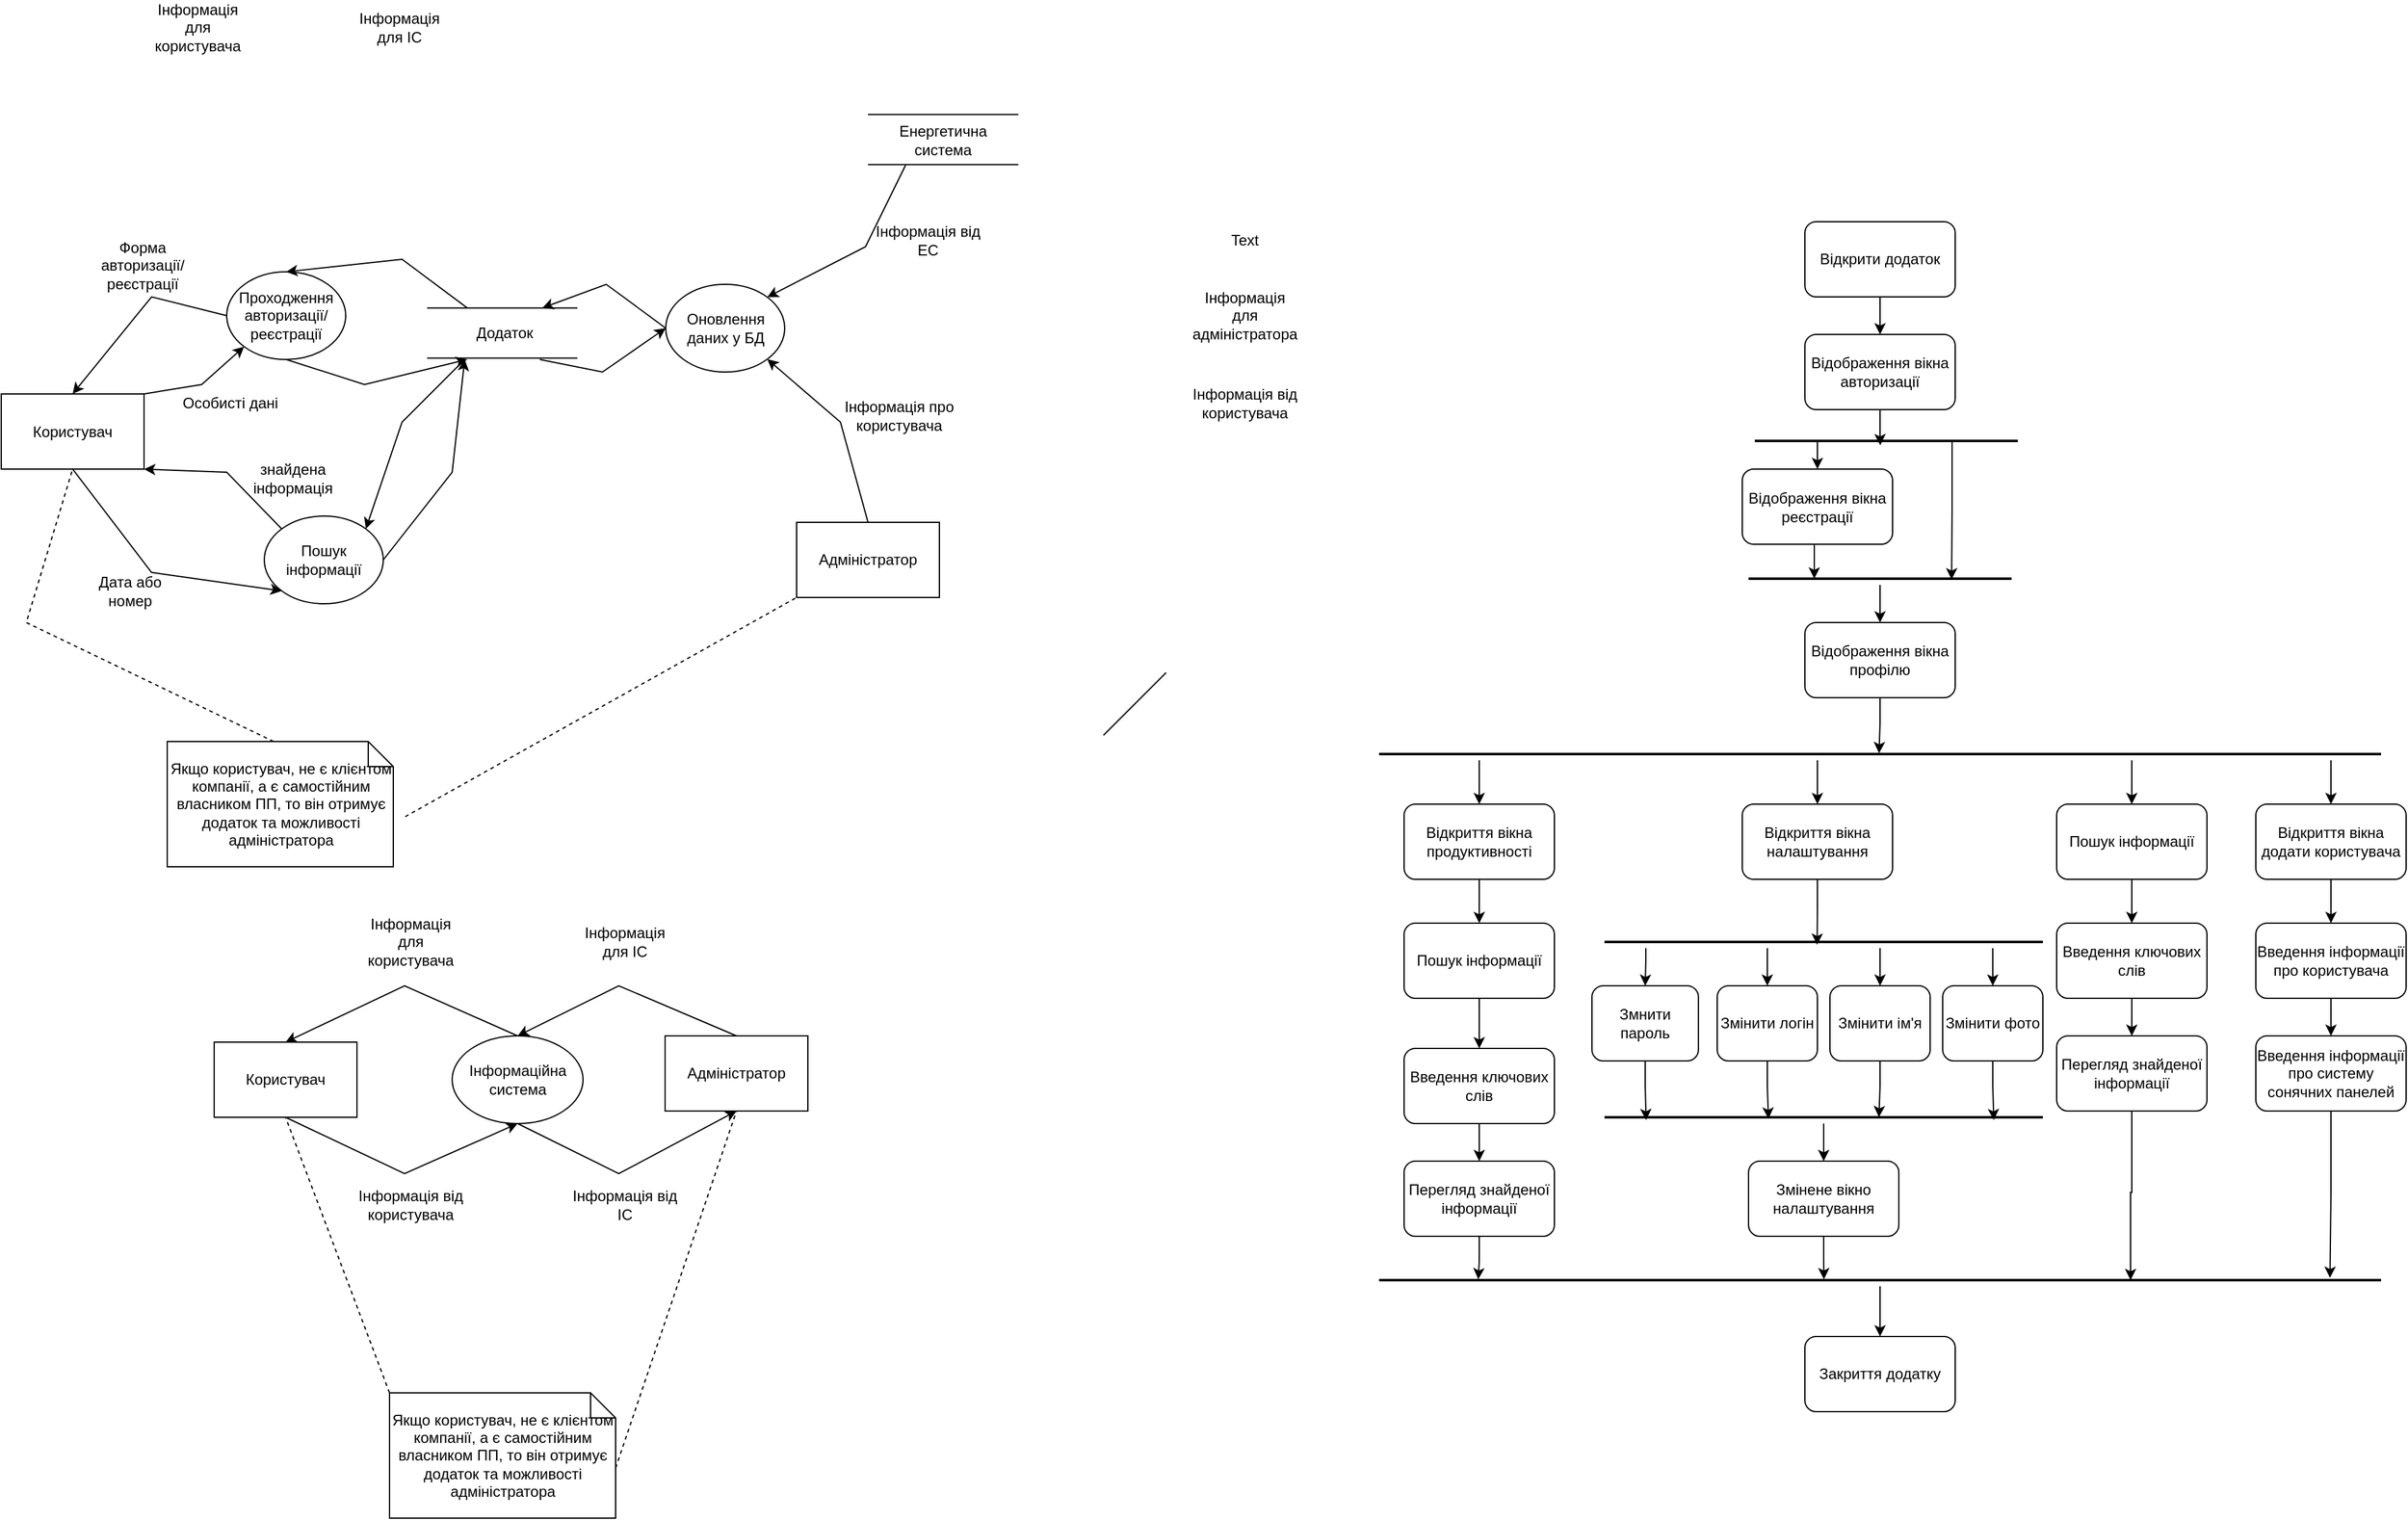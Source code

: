 <mxfile version="21.3.2" type="device">
  <diagram id="YCGiLaqrCLwK7cTcz6eG" name="Страница 1">
    <mxGraphModel dx="773" dy="1915" grid="1" gridSize="10" guides="1" tooltips="1" connect="1" arrows="1" fold="1" page="1" pageScale="1" pageWidth="827" pageHeight="1169" math="0" shadow="0">
      <root>
        <mxCell id="0" />
        <mxCell id="1" parent="0" />
        <mxCell id="xcy9PEi7Db68LJFW1NeO-55" value="" style="group" parent="1" vertex="1" connectable="0">
          <mxGeometry x="1010" y="620" width="703" height="535" as="geometry" />
        </mxCell>
        <mxCell id="xcy9PEi7Db68LJFW1NeO-56" value="Інформаційна система" style="ellipse;whiteSpace=wrap;html=1;" parent="xcy9PEi7Db68LJFW1NeO-55" vertex="1">
          <mxGeometry x="190" y="150" width="104.5" height="70" as="geometry" />
        </mxCell>
        <mxCell id="xcy9PEi7Db68LJFW1NeO-59" value="Користувач" style="rounded=0;whiteSpace=wrap;html=1;" parent="xcy9PEi7Db68LJFW1NeO-55" vertex="1">
          <mxGeometry y="155" width="114.0" height="60" as="geometry" />
        </mxCell>
        <mxCell id="xcy9PEi7Db68LJFW1NeO-60" value="Адміністратор" style="rounded=0;whiteSpace=wrap;html=1;" parent="xcy9PEi7Db68LJFW1NeO-55" vertex="1">
          <mxGeometry x="360" y="150" width="114.0" height="60" as="geometry" />
        </mxCell>
        <mxCell id="xcy9PEi7Db68LJFW1NeO-61" value="" style="endArrow=classic;html=1;rounded=0;exitX=0.5;exitY=1;exitDx=0;exitDy=0;entryX=0.5;entryY=1;entryDx=0;entryDy=0;" parent="xcy9PEi7Db68LJFW1NeO-55" source="xcy9PEi7Db68LJFW1NeO-59" target="xcy9PEi7Db68LJFW1NeO-56" edge="1">
          <mxGeometry width="50" height="50" relative="1" as="geometry">
            <mxPoint x="332.5" y="280" as="sourcePoint" />
            <mxPoint x="380" y="230" as="targetPoint" />
            <Array as="points">
              <mxPoint x="152" y="260" />
            </Array>
          </mxGeometry>
        </mxCell>
        <mxCell id="xcy9PEi7Db68LJFW1NeO-62" value="" style="endArrow=classic;html=1;rounded=0;exitX=0.5;exitY=0;exitDx=0;exitDy=0;entryX=0.5;entryY=0;entryDx=0;entryDy=0;" parent="xcy9PEi7Db68LJFW1NeO-55" source="xcy9PEi7Db68LJFW1NeO-56" target="xcy9PEi7Db68LJFW1NeO-59" edge="1">
          <mxGeometry width="50" height="50" relative="1" as="geometry">
            <mxPoint x="66.5" y="225.0" as="sourcePoint" />
            <mxPoint x="251.75" y="230.0" as="targetPoint" />
            <Array as="points">
              <mxPoint x="152" y="110" />
            </Array>
          </mxGeometry>
        </mxCell>
        <mxCell id="xcy9PEi7Db68LJFW1NeO-63" value="" style="endArrow=classic;html=1;rounded=0;exitX=0.5;exitY=1;exitDx=0;exitDy=0;entryX=0.5;entryY=1;entryDx=0;entryDy=0;" parent="xcy9PEi7Db68LJFW1NeO-55" source="xcy9PEi7Db68LJFW1NeO-56" target="xcy9PEi7Db68LJFW1NeO-60" edge="1">
          <mxGeometry width="50" height="50" relative="1" as="geometry">
            <mxPoint x="76" y="235.0" as="sourcePoint" />
            <mxPoint x="418" y="220" as="targetPoint" />
            <Array as="points">
              <mxPoint x="323.0" y="260" />
            </Array>
          </mxGeometry>
        </mxCell>
        <mxCell id="xcy9PEi7Db68LJFW1NeO-64" value="" style="endArrow=classic;html=1;rounded=0;exitX=0.5;exitY=0;exitDx=0;exitDy=0;entryX=0.5;entryY=0;entryDx=0;entryDy=0;" parent="xcy9PEi7Db68LJFW1NeO-55" source="xcy9PEi7Db68LJFW1NeO-60" target="xcy9PEi7Db68LJFW1NeO-56" edge="1">
          <mxGeometry width="50" height="50" relative="1" as="geometry">
            <mxPoint x="418" y="150" as="sourcePoint" />
            <mxPoint x="270.75" y="250.0" as="targetPoint" />
            <Array as="points">
              <mxPoint x="323.0" y="110" />
            </Array>
          </mxGeometry>
        </mxCell>
        <mxCell id="xcy9PEi7Db68LJFW1NeO-69" value="Інформація для користувача" style="text;html=1;strokeColor=none;fillColor=none;align=center;verticalAlign=middle;whiteSpace=wrap;rounded=0;" parent="xcy9PEi7Db68LJFW1NeO-55" vertex="1">
          <mxGeometry x="114" y="60" width="85.5" height="30" as="geometry" />
        </mxCell>
        <mxCell id="xcy9PEi7Db68LJFW1NeO-70" value="Інформація від користувача" style="text;html=1;strokeColor=none;fillColor=none;align=center;verticalAlign=middle;whiteSpace=wrap;rounded=0;" parent="xcy9PEi7Db68LJFW1NeO-55" vertex="1">
          <mxGeometry x="114.0" y="270" width="85.5" height="30" as="geometry" />
        </mxCell>
        <mxCell id="xcy9PEi7Db68LJFW1NeO-71" value="Інформація для ІС" style="text;html=1;strokeColor=none;fillColor=none;align=center;verticalAlign=middle;whiteSpace=wrap;rounded=0;" parent="xcy9PEi7Db68LJFW1NeO-55" vertex="1">
          <mxGeometry x="285" y="60" width="85.5" height="30" as="geometry" />
        </mxCell>
        <mxCell id="xcy9PEi7Db68LJFW1NeO-72" value="Інформація від ІС" style="text;html=1;strokeColor=none;fillColor=none;align=center;verticalAlign=middle;whiteSpace=wrap;rounded=0;" parent="xcy9PEi7Db68LJFW1NeO-55" vertex="1">
          <mxGeometry x="285" y="270" width="85.5" height="30" as="geometry" />
        </mxCell>
        <mxCell id="xcy9PEi7Db68LJFW1NeO-77" value="Якщо користувач, не є клієнтом компанії, а є самостійним власником ПП, то він отримує додаток та можливості адміністратора" style="shape=note;size=20;whiteSpace=wrap;html=1;" parent="xcy9PEi7Db68LJFW1NeO-55" vertex="1">
          <mxGeometry x="140" y="435" width="180.5" height="100" as="geometry" />
        </mxCell>
        <mxCell id="xcy9PEi7Db68LJFW1NeO-78" value="" style="endArrow=none;html=1;rounded=0;entryX=0.5;entryY=1;entryDx=0;entryDy=0;exitX=0;exitY=0;exitDx=0;exitDy=0;exitPerimeter=0;dashed=1;" parent="xcy9PEi7Db68LJFW1NeO-55" source="xcy9PEi7Db68LJFW1NeO-77" target="xcy9PEi7Db68LJFW1NeO-59" edge="1">
          <mxGeometry width="50" height="50" relative="1" as="geometry">
            <mxPoint x="332.5" y="350" as="sourcePoint" />
            <mxPoint x="380" y="300" as="targetPoint" />
          </mxGeometry>
        </mxCell>
        <mxCell id="xcy9PEi7Db68LJFW1NeO-79" value="" style="endArrow=none;html=1;rounded=0;entryX=0.5;entryY=1;entryDx=0;entryDy=0;exitX=0;exitY=0;exitDx=180.5;exitDy=60;exitPerimeter=0;dashed=1;" parent="xcy9PEi7Db68LJFW1NeO-55" source="xcy9PEi7Db68LJFW1NeO-77" target="xcy9PEi7Db68LJFW1NeO-60" edge="1">
          <mxGeometry width="50" height="50" relative="1" as="geometry">
            <mxPoint x="137.75" y="445" as="sourcePoint" />
            <mxPoint x="66.5" y="225.0" as="targetPoint" />
          </mxGeometry>
        </mxCell>
        <mxCell id="Zu8HxIQrCbDEoel7n-pE-4" value="Користувач" style="rounded=0;whiteSpace=wrap;html=1;" parent="1" vertex="1">
          <mxGeometry x="840" y="257.5" width="114.0" height="60" as="geometry" />
        </mxCell>
        <mxCell id="Zu8HxIQrCbDEoel7n-pE-27" value="" style="endArrow=none;html=1;rounded=0;entryX=0.5;entryY=1;entryDx=0;entryDy=0;exitX=0;exitY=0;exitDx=85;exitDy=0;exitPerimeter=0;dashed=1;" parent="1" source="Zu8HxIQrCbDEoel7n-pE-26" target="Zu8HxIQrCbDEoel7n-pE-4" edge="1">
          <mxGeometry x="0.183" y="34" width="50" height="50" relative="1" as="geometry">
            <mxPoint x="1332.5" y="370" as="sourcePoint" />
            <mxPoint x="1380" y="320" as="targetPoint" />
            <Array as="points">
              <mxPoint x="860" y="440" />
            </Array>
            <mxPoint x="7" y="17" as="offset" />
          </mxGeometry>
        </mxCell>
        <mxCell id="Zu8HxIQrCbDEoel7n-pE-10" value="" style="endArrow=classic;html=1;rounded=0;exitX=0;exitY=0.5;exitDx=0;exitDy=0;entryX=0.5;entryY=0;entryDx=0;entryDy=0;" parent="1" source="xcy9PEi7Db68LJFW1NeO-114" target="Zu8HxIQrCbDEoel7n-pE-4" edge="1">
          <mxGeometry width="50" height="50" relative="1" as="geometry">
            <mxPoint x="1242.25" y="170" as="sourcePoint" />
            <mxPoint x="1251.75" y="250.0" as="targetPoint" />
            <Array as="points">
              <mxPoint x="960" y="180" />
            </Array>
          </mxGeometry>
        </mxCell>
        <mxCell id="Zu8HxIQrCbDEoel7n-pE-9" value="" style="endArrow=classic;html=1;rounded=0;exitX=1;exitY=0;exitDx=0;exitDy=0;entryX=0;entryY=1;entryDx=0;entryDy=0;" parent="1" source="Zu8HxIQrCbDEoel7n-pE-4" target="xcy9PEi7Db68LJFW1NeO-114" edge="1">
          <mxGeometry width="50" height="50" relative="1" as="geometry">
            <mxPoint x="1332.5" y="300" as="sourcePoint" />
            <mxPoint x="1242.25" y="240" as="targetPoint" />
            <Array as="points">
              <mxPoint x="1000" y="250" />
            </Array>
          </mxGeometry>
        </mxCell>
        <mxCell id="Zu8HxIQrCbDEoel7n-pE-24" value="Форма авторизації/реєстрації" style="text;html=1;strokeColor=none;fillColor=none;align=center;verticalAlign=middle;whiteSpace=wrap;rounded=0;container=0;" parent="1" vertex="1">
          <mxGeometry x="910" y="140" width="85.5" height="30" as="geometry" />
        </mxCell>
        <mxCell id="Zu8HxIQrCbDEoel7n-pE-2" value="Оновлення даних у БД" style="ellipse;whiteSpace=wrap;html=1;container=0;" parent="1" vertex="1">
          <mxGeometry x="1370.5" y="170" width="95" height="70" as="geometry" />
        </mxCell>
        <mxCell id="Zu8HxIQrCbDEoel7n-pE-5" value="Адміністратор" style="rounded=0;whiteSpace=wrap;html=1;container=0;" parent="1" vertex="1">
          <mxGeometry x="1475" y="360" width="114.0" height="60" as="geometry" />
        </mxCell>
        <mxCell id="Zu8HxIQrCbDEoel7n-pE-11" value="" style="endArrow=classic;html=1;rounded=0;entryX=0;entryY=0.5;entryDx=0;entryDy=0;" parent="1" target="Zu8HxIQrCbDEoel7n-pE-2" edge="1">
          <mxGeometry width="50" height="50" relative="1" as="geometry">
            <mxPoint x="1270" y="230" as="sourcePoint" />
            <mxPoint x="1261.25" y="260.0" as="targetPoint" />
            <Array as="points">
              <mxPoint x="1320" y="240" />
            </Array>
          </mxGeometry>
        </mxCell>
        <mxCell id="Zu8HxIQrCbDEoel7n-pE-12" value="" style="endArrow=classic;html=1;rounded=0;exitX=0;exitY=0.5;exitDx=0;exitDy=0;entryX=1;entryY=0;entryDx=0;entryDy=0;" parent="1" source="Zu8HxIQrCbDEoel7n-pE-2" target="xcy9PEi7Db68LJFW1NeO-83" edge="1">
          <mxGeometry width="50" height="50" relative="1" as="geometry">
            <mxPoint x="1085.5" y="265.0" as="sourcePoint" />
            <mxPoint x="1242.25" y="170" as="targetPoint" />
            <Array as="points">
              <mxPoint x="1323" y="170" />
            </Array>
          </mxGeometry>
        </mxCell>
        <mxCell id="Zu8HxIQrCbDEoel7n-pE-13" value="" style="endArrow=classic;html=1;rounded=0;exitX=0;exitY=1;exitDx=0;exitDy=0;entryX=1;entryY=0;entryDx=0;entryDy=0;" parent="1" source="xcy9PEi7Db68LJFW1NeO-111" target="Zu8HxIQrCbDEoel7n-pE-2" edge="1">
          <mxGeometry width="50" height="50" relative="1" as="geometry">
            <mxPoint x="1532.0" y="55" as="sourcePoint" />
            <mxPoint x="1280.25" y="280.0" as="targetPoint" />
            <Array as="points">
              <mxPoint x="1530" y="140" />
            </Array>
          </mxGeometry>
        </mxCell>
        <mxCell id="Zu8HxIQrCbDEoel7n-pE-15" value="" style="endArrow=classic;html=1;rounded=0;exitX=0.5;exitY=0;exitDx=0;exitDy=0;entryX=1;entryY=1;entryDx=0;entryDy=0;" parent="1" source="Zu8HxIQrCbDEoel7n-pE-5" target="Zu8HxIQrCbDEoel7n-pE-2" edge="1">
          <mxGeometry width="50" height="50" relative="1" as="geometry">
            <mxPoint x="1114" y="295.0" as="sourcePoint" />
            <mxPoint x="1299.25" y="300.0" as="targetPoint" />
            <Array as="points">
              <mxPoint x="1510" y="280" />
            </Array>
          </mxGeometry>
        </mxCell>
        <mxCell id="Zu8HxIQrCbDEoel7n-pE-17" value="Інформація для користувача" style="text;html=1;strokeColor=none;fillColor=none;align=center;verticalAlign=middle;whiteSpace=wrap;rounded=0;container=0;" parent="1" vertex="1">
          <mxGeometry x="954" y="-50" width="85.5" height="30" as="geometry" />
        </mxCell>
        <mxCell id="Zu8HxIQrCbDEoel7n-pE-18" value="Інформація від користувача" style="text;html=1;strokeColor=none;fillColor=none;align=center;verticalAlign=middle;whiteSpace=wrap;rounded=0;container=0;" parent="1" vertex="1">
          <mxGeometry x="1790" y="250" width="85.5" height="30" as="geometry" />
        </mxCell>
        <mxCell id="Zu8HxIQrCbDEoel7n-pE-19" value="Інформація для ІС" style="text;html=1;strokeColor=none;fillColor=none;align=center;verticalAlign=middle;whiteSpace=wrap;rounded=0;container=0;" parent="1" vertex="1">
          <mxGeometry x="1115" y="-50" width="85.5" height="30" as="geometry" />
        </mxCell>
        <mxCell id="Zu8HxIQrCbDEoel7n-pE-20" value="Особисті дані" style="text;html=1;strokeColor=none;fillColor=none;align=center;verticalAlign=middle;whiteSpace=wrap;rounded=0;container=0;" parent="1" vertex="1">
          <mxGeometry x="980" y="250" width="85.5" height="30" as="geometry" />
        </mxCell>
        <mxCell id="Zu8HxIQrCbDEoel7n-pE-21" value="Інформація для адміністратора" style="text;html=1;strokeColor=none;fillColor=none;align=center;verticalAlign=middle;whiteSpace=wrap;rounded=0;container=0;" parent="1" vertex="1">
          <mxGeometry x="1790" y="180" width="85.5" height="30" as="geometry" />
        </mxCell>
        <mxCell id="Zu8HxIQrCbDEoel7n-pE-23" value="Інформація про користувача" style="text;html=1;strokeColor=none;fillColor=none;align=center;verticalAlign=middle;whiteSpace=wrap;rounded=0;container=0;" parent="1" vertex="1">
          <mxGeometry x="1510" y="260" width="93.5" height="30" as="geometry" />
        </mxCell>
        <mxCell id="Zu8HxIQrCbDEoel7n-pE-25" value="Інформація від ЕС" style="text;html=1;strokeColor=none;fillColor=none;align=center;verticalAlign=middle;whiteSpace=wrap;rounded=0;container=0;" parent="1" vertex="1">
          <mxGeometry x="1536.5" y="120" width="85.5" height="30" as="geometry" />
        </mxCell>
        <mxCell id="Zu8HxIQrCbDEoel7n-pE-26" value="Якщо користувач, не є клієнтом компанії, а є самостійним власником ПП, то він отримує додаток та можливості адміністратора" style="shape=note;size=20;whiteSpace=wrap;html=1;container=0;" parent="1" vertex="1">
          <mxGeometry x="972.5" y="535" width="180.5" height="100" as="geometry" />
        </mxCell>
        <mxCell id="Zu8HxIQrCbDEoel7n-pE-28" value="" style="endArrow=none;html=1;rounded=0;entryX=0;entryY=1;entryDx=0;entryDy=0;exitX=0;exitY=0;exitDx=190;exitDy=60;exitPerimeter=0;dashed=1;" parent="1" source="Zu8HxIQrCbDEoel7n-pE-26" target="Zu8HxIQrCbDEoel7n-pE-5" edge="1">
          <mxGeometry width="50" height="50" relative="1" as="geometry">
            <mxPoint x="1137.75" y="465" as="sourcePoint" />
            <mxPoint x="1066.5" y="245.0" as="targetPoint" />
          </mxGeometry>
        </mxCell>
        <mxCell id="xcy9PEi7Db68LJFW1NeO-80" value="" style="endArrow=none;html=1;rounded=0;" parent="1" edge="1">
          <mxGeometry width="50" height="50" relative="1" as="geometry">
            <mxPoint x="1180" y="188.82" as="sourcePoint" />
            <mxPoint x="1300" y="188.82" as="targetPoint" />
          </mxGeometry>
        </mxCell>
        <mxCell id="xcy9PEi7Db68LJFW1NeO-81" value="" style="endArrow=none;html=1;rounded=0;" parent="1" edge="1">
          <mxGeometry width="50" height="50" relative="1" as="geometry">
            <mxPoint x="1720" y="530" as="sourcePoint" />
            <mxPoint x="1770" y="480" as="targetPoint" />
          </mxGeometry>
        </mxCell>
        <mxCell id="xcy9PEi7Db68LJFW1NeO-83" value="Додаток" style="text;html=1;strokeColor=none;fillColor=none;align=center;verticalAlign=middle;whiteSpace=wrap;rounded=0;container=0;" parent="1" vertex="1">
          <mxGeometry x="1212" y="188.82" width="60" height="40" as="geometry" />
        </mxCell>
        <mxCell id="xcy9PEi7Db68LJFW1NeO-82" value="Text" style="text;html=1;strokeColor=none;fillColor=none;align=center;verticalAlign=middle;whiteSpace=wrap;rounded=0;container=0;" parent="1" vertex="1">
          <mxGeometry x="1802.75" y="120" width="60" height="30" as="geometry" />
        </mxCell>
        <mxCell id="xcy9PEi7Db68LJFW1NeO-109" value="" style="endArrow=none;html=1;rounded=0;" parent="1" edge="1">
          <mxGeometry width="50" height="50" relative="1" as="geometry">
            <mxPoint x="1180" y="228.82" as="sourcePoint" />
            <mxPoint x="1300" y="228.82" as="targetPoint" />
          </mxGeometry>
        </mxCell>
        <mxCell id="xcy9PEi7Db68LJFW1NeO-110" value="" style="endArrow=none;html=1;rounded=0;" parent="1" edge="1">
          <mxGeometry width="50" height="50" relative="1" as="geometry">
            <mxPoint x="1532" y="34.41" as="sourcePoint" />
            <mxPoint x="1652" y="34.41" as="targetPoint" />
          </mxGeometry>
        </mxCell>
        <mxCell id="xcy9PEi7Db68LJFW1NeO-111" value="Енергетична система" style="text;html=1;strokeColor=none;fillColor=none;align=center;verticalAlign=middle;whiteSpace=wrap;rounded=0;container=0;" parent="1" vertex="1">
          <mxGeometry x="1562" y="34.89" width="60" height="40" as="geometry" />
        </mxCell>
        <mxCell id="xcy9PEi7Db68LJFW1NeO-112" value="" style="endArrow=none;html=1;rounded=0;" parent="1" edge="1">
          <mxGeometry width="50" height="50" relative="1" as="geometry">
            <mxPoint x="1532" y="74.41" as="sourcePoint" />
            <mxPoint x="1652" y="74.41" as="targetPoint" />
          </mxGeometry>
        </mxCell>
        <mxCell id="xcy9PEi7Db68LJFW1NeO-114" value="Проходження авторизації/реєстрації" style="ellipse;whiteSpace=wrap;html=1;container=0;" parent="1" vertex="1">
          <mxGeometry x="1020" y="160" width="95" height="70" as="geometry" />
        </mxCell>
        <mxCell id="xcy9PEi7Db68LJFW1NeO-115" value="" style="endArrow=classic;html=1;rounded=0;exitX=0;exitY=0;exitDx=0;exitDy=0;entryX=0.5;entryY=0;entryDx=0;entryDy=0;" parent="1" source="xcy9PEi7Db68LJFW1NeO-83" target="xcy9PEi7Db68LJFW1NeO-114" edge="1">
          <mxGeometry width="50" height="50" relative="1" as="geometry">
            <mxPoint x="1218.5" y="173.82" as="sourcePoint" />
            <mxPoint x="1120" y="157.64" as="targetPoint" />
            <Array as="points">
              <mxPoint x="1160" y="150" />
            </Array>
          </mxGeometry>
        </mxCell>
        <mxCell id="xcy9PEi7Db68LJFW1NeO-116" value="" style="endArrow=classic;html=1;rounded=0;exitX=0.5;exitY=1;exitDx=0;exitDy=0;" parent="1" source="xcy9PEi7Db68LJFW1NeO-114" edge="1">
          <mxGeometry width="50" height="50" relative="1" as="geometry">
            <mxPoint x="1111.5" y="285" as="sourcePoint" />
            <mxPoint x="1212" y="230" as="targetPoint" />
            <Array as="points">
              <mxPoint x="1130" y="250" />
            </Array>
          </mxGeometry>
        </mxCell>
        <mxCell id="xcy9PEi7Db68LJFW1NeO-120" value="Пошук інформації" style="ellipse;whiteSpace=wrap;html=1;container=0;" parent="1" vertex="1">
          <mxGeometry x="1050" y="355" width="95" height="70" as="geometry" />
        </mxCell>
        <mxCell id="xcy9PEi7Db68LJFW1NeO-121" value="" style="endArrow=classic;html=1;rounded=0;exitX=0.5;exitY=1;exitDx=0;exitDy=0;entryX=0;entryY=1;entryDx=0;entryDy=0;" parent="1" source="Zu8HxIQrCbDEoel7n-pE-4" target="xcy9PEi7Db68LJFW1NeO-120" edge="1">
          <mxGeometry width="50" height="50" relative="1" as="geometry">
            <mxPoint x="1077.5" y="240" as="sourcePoint" />
            <mxPoint x="1222" y="240" as="targetPoint" />
            <Array as="points">
              <mxPoint x="960" y="400" />
            </Array>
          </mxGeometry>
        </mxCell>
        <mxCell id="xcy9PEi7Db68LJFW1NeO-122" value="" style="endArrow=classic;html=1;rounded=0;exitX=0;exitY=0;exitDx=0;exitDy=0;entryX=1;entryY=1;entryDx=0;entryDy=0;" parent="1" source="xcy9PEi7Db68LJFW1NeO-120" target="Zu8HxIQrCbDEoel7n-pE-4" edge="1">
          <mxGeometry width="50" height="50" relative="1" as="geometry">
            <mxPoint x="1222" y="198.82" as="sourcePoint" />
            <mxPoint x="1077.5" y="170" as="targetPoint" />
            <Array as="points">
              <mxPoint x="1020" y="320" />
            </Array>
          </mxGeometry>
        </mxCell>
        <mxCell id="xcy9PEi7Db68LJFW1NeO-123" value="знайдена інформація" style="text;html=1;strokeColor=none;fillColor=none;align=center;verticalAlign=middle;whiteSpace=wrap;rounded=0;container=0;" parent="1" vertex="1">
          <mxGeometry x="1029.5" y="310" width="85.5" height="30" as="geometry" />
        </mxCell>
        <mxCell id="xcy9PEi7Db68LJFW1NeO-124" value="Дата або номер" style="text;html=1;strokeColor=none;fillColor=none;align=center;verticalAlign=middle;whiteSpace=wrap;rounded=0;container=0;" parent="1" vertex="1">
          <mxGeometry x="900" y="400" width="85.5" height="30" as="geometry" />
        </mxCell>
        <mxCell id="xcy9PEi7Db68LJFW1NeO-125" value="" style="endArrow=classic;html=1;rounded=0;exitX=1;exitY=0.5;exitDx=0;exitDy=0;" parent="1" source="xcy9PEi7Db68LJFW1NeO-120" edge="1">
          <mxGeometry width="50" height="50" relative="1" as="geometry">
            <mxPoint x="1077.5" y="240" as="sourcePoint" />
            <mxPoint x="1210" y="230" as="targetPoint" />
            <Array as="points">
              <mxPoint x="1200" y="320" />
            </Array>
          </mxGeometry>
        </mxCell>
        <mxCell id="xcy9PEi7Db68LJFW1NeO-126" value="" style="endArrow=classic;html=1;rounded=0;entryX=1;entryY=0;entryDx=0;entryDy=0;" parent="1" target="xcy9PEi7Db68LJFW1NeO-120" edge="1">
          <mxGeometry width="50" height="50" relative="1" as="geometry">
            <mxPoint x="1210" y="230" as="sourcePoint" />
            <mxPoint x="1077.5" y="170" as="targetPoint" />
            <Array as="points">
              <mxPoint x="1160" y="280" />
            </Array>
          </mxGeometry>
        </mxCell>
        <mxCell id="xcy9PEi7Db68LJFW1NeO-135" style="edgeStyle=orthogonalEdgeStyle;rounded=0;orthogonalLoop=1;jettySize=auto;html=1;entryX=0.5;entryY=0;entryDx=0;entryDy=0;" parent="1" source="xcy9PEi7Db68LJFW1NeO-128" target="xcy9PEi7Db68LJFW1NeO-129" edge="1">
          <mxGeometry relative="1" as="geometry" />
        </mxCell>
        <mxCell id="xcy9PEi7Db68LJFW1NeO-128" value="Відкрити додаток" style="rounded=1;whiteSpace=wrap;html=1;" parent="1" vertex="1">
          <mxGeometry x="2280" y="120" width="120" height="60" as="geometry" />
        </mxCell>
        <mxCell id="xcy9PEi7Db68LJFW1NeO-136" style="edgeStyle=orthogonalEdgeStyle;rounded=0;orthogonalLoop=1;jettySize=auto;html=1;entryX=0.477;entryY=0.847;entryDx=0;entryDy=0;entryPerimeter=0;" parent="1" source="xcy9PEi7Db68LJFW1NeO-129" target="xcy9PEi7Db68LJFW1NeO-131" edge="1">
          <mxGeometry relative="1" as="geometry" />
        </mxCell>
        <mxCell id="xcy9PEi7Db68LJFW1NeO-129" value="Відображення вікна авторизації" style="rounded=1;whiteSpace=wrap;html=1;" parent="1" vertex="1">
          <mxGeometry x="2280" y="210" width="120" height="60" as="geometry" />
        </mxCell>
        <mxCell id="xcy9PEi7Db68LJFW1NeO-137" style="edgeStyle=orthogonalEdgeStyle;rounded=0;orthogonalLoop=1;jettySize=auto;html=1;exitX=0.25;exitY=0.5;exitDx=0;exitDy=0;exitPerimeter=0;entryX=0.5;entryY=0;entryDx=0;entryDy=0;" parent="1" source="xcy9PEi7Db68LJFW1NeO-131" target="xcy9PEi7Db68LJFW1NeO-132" edge="1">
          <mxGeometry relative="1" as="geometry" />
        </mxCell>
        <mxCell id="xcy9PEi7Db68LJFW1NeO-148" style="edgeStyle=orthogonalEdgeStyle;rounded=0;orthogonalLoop=1;jettySize=auto;html=1;exitX=0.75;exitY=0.5;exitDx=0;exitDy=0;exitPerimeter=0;entryX=0.772;entryY=0.561;entryDx=0;entryDy=0;entryPerimeter=0;" parent="1" source="xcy9PEi7Db68LJFW1NeO-131" target="xcy9PEi7Db68LJFW1NeO-145" edge="1">
          <mxGeometry relative="1" as="geometry" />
        </mxCell>
        <mxCell id="xcy9PEi7Db68LJFW1NeO-131" value="" style="line;strokeWidth=2;html=1;" parent="1" vertex="1">
          <mxGeometry x="2240" y="290" width="210" height="10" as="geometry" />
        </mxCell>
        <mxCell id="xcy9PEi7Db68LJFW1NeO-146" style="edgeStyle=orthogonalEdgeStyle;rounded=0;orthogonalLoop=1;jettySize=auto;html=1;exitX=0.5;exitY=1;exitDx=0;exitDy=0;entryX=0.25;entryY=0.5;entryDx=0;entryDy=0;entryPerimeter=0;" parent="1" source="xcy9PEi7Db68LJFW1NeO-132" target="xcy9PEi7Db68LJFW1NeO-145" edge="1">
          <mxGeometry relative="1" as="geometry" />
        </mxCell>
        <mxCell id="xcy9PEi7Db68LJFW1NeO-132" value="Відображення вікна реєстрації" style="rounded=1;whiteSpace=wrap;html=1;" parent="1" vertex="1">
          <mxGeometry x="2230" y="317.5" width="120" height="60" as="geometry" />
        </mxCell>
        <mxCell id="xcy9PEi7Db68LJFW1NeO-166" style="edgeStyle=orthogonalEdgeStyle;rounded=0;orthogonalLoop=1;jettySize=auto;html=1;entryX=0.499;entryY=0.435;entryDx=0;entryDy=0;entryPerimeter=0;" parent="1" source="xcy9PEi7Db68LJFW1NeO-133" target="xcy9PEi7Db68LJFW1NeO-134" edge="1">
          <mxGeometry relative="1" as="geometry" />
        </mxCell>
        <mxCell id="xcy9PEi7Db68LJFW1NeO-133" value="Відображення вікна профілю" style="rounded=1;whiteSpace=wrap;html=1;" parent="1" vertex="1">
          <mxGeometry x="2280" y="440" width="120" height="60" as="geometry" />
        </mxCell>
        <mxCell id="xcy9PEi7Db68LJFW1NeO-167" style="edgeStyle=orthogonalEdgeStyle;rounded=0;orthogonalLoop=1;jettySize=auto;html=1;entryX=0.5;entryY=0;entryDx=0;entryDy=0;" parent="1" source="xcy9PEi7Db68LJFW1NeO-134" target="xcy9PEi7Db68LJFW1NeO-141" edge="1">
          <mxGeometry relative="1" as="geometry">
            <Array as="points">
              <mxPoint x="2020" y="550" />
              <mxPoint x="2020" y="550" />
            </Array>
          </mxGeometry>
        </mxCell>
        <mxCell id="xcy9PEi7Db68LJFW1NeO-168" style="edgeStyle=orthogonalEdgeStyle;rounded=0;orthogonalLoop=1;jettySize=auto;html=1;entryX=0.5;entryY=0;entryDx=0;entryDy=0;" parent="1" source="xcy9PEi7Db68LJFW1NeO-134" target="xcy9PEi7Db68LJFW1NeO-142" edge="1">
          <mxGeometry relative="1" as="geometry">
            <Array as="points">
              <mxPoint x="2290" y="560" />
              <mxPoint x="2290" y="560" />
            </Array>
          </mxGeometry>
        </mxCell>
        <mxCell id="xcy9PEi7Db68LJFW1NeO-170" style="edgeStyle=orthogonalEdgeStyle;rounded=0;orthogonalLoop=1;jettySize=auto;html=1;entryX=0.5;entryY=0;entryDx=0;entryDy=0;" parent="1" source="xcy9PEi7Db68LJFW1NeO-134" target="xcy9PEi7Db68LJFW1NeO-149" edge="1">
          <mxGeometry relative="1" as="geometry">
            <Array as="points">
              <mxPoint x="2700" y="550" />
              <mxPoint x="2700" y="550" />
            </Array>
          </mxGeometry>
        </mxCell>
        <mxCell id="xcy9PEi7Db68LJFW1NeO-171" style="edgeStyle=orthogonalEdgeStyle;rounded=0;orthogonalLoop=1;jettySize=auto;html=1;entryX=0.5;entryY=0;entryDx=0;entryDy=0;" parent="1" source="xcy9PEi7Db68LJFW1NeO-134" target="xcy9PEi7Db68LJFW1NeO-143" edge="1">
          <mxGeometry relative="1" as="geometry">
            <Array as="points">
              <mxPoint x="2541" y="545" />
              <mxPoint x="2541" y="545" />
            </Array>
          </mxGeometry>
        </mxCell>
        <mxCell id="xcy9PEi7Db68LJFW1NeO-134" value="" style="line;strokeWidth=2;html=1;" parent="1" vertex="1">
          <mxGeometry x="1940" y="540" width="800" height="10" as="geometry" />
        </mxCell>
        <mxCell id="xcy9PEi7Db68LJFW1NeO-173" style="edgeStyle=orthogonalEdgeStyle;rounded=0;orthogonalLoop=1;jettySize=auto;html=1;entryX=0.5;entryY=0;entryDx=0;entryDy=0;" parent="1" source="xcy9PEi7Db68LJFW1NeO-141" target="xcy9PEi7Db68LJFW1NeO-160" edge="1">
          <mxGeometry relative="1" as="geometry" />
        </mxCell>
        <mxCell id="xcy9PEi7Db68LJFW1NeO-141" value="Відкриття вікна продуктивності" style="rounded=1;whiteSpace=wrap;html=1;" parent="1" vertex="1">
          <mxGeometry x="1960" y="585" width="120" height="60" as="geometry" />
        </mxCell>
        <mxCell id="xcy9PEi7Db68LJFW1NeO-172" style="edgeStyle=orthogonalEdgeStyle;rounded=0;orthogonalLoop=1;jettySize=auto;html=1;entryX=0.485;entryY=0.729;entryDx=0;entryDy=0;entryPerimeter=0;" parent="1" source="xcy9PEi7Db68LJFW1NeO-142" target="xcy9PEi7Db68LJFW1NeO-150" edge="1">
          <mxGeometry relative="1" as="geometry" />
        </mxCell>
        <mxCell id="xcy9PEi7Db68LJFW1NeO-142" value="Відкриття вікна налаштування&lt;span style=&quot;color: rgba(0, 0, 0, 0); font-family: monospace; font-size: 0px; text-align: start;&quot;&gt;%3CmxGraphModel%3E%3Croot%3E%3CmxCell%20id%3D%220%22%2F%3E%3CmxCell%20id%3D%221%22%20parent%3D%220%22%2F%3E%3CmxCell%20id%3D%222%22%20value%3D%22%D0%92%D1%96%D0%B4%D0%BA%D1%80%D0%B8%D1%82%D1%82%D1%8F%20%D0%B2%D1%96%D0%BA%D0%BD%D0%B0%20%D0%BF%D1%80%D0%BE%D0%B4%D1%83%D0%BA%D1%82%D0%B8%D0%B2%D0%BD%D0%BE%D1%81%D1%82%D1%96%22%20style%3D%22rounded%3D1%3BwhiteSpace%3Dwrap%3Bhtml%3D1%3B%22%20vertex%3D%221%22%20parent%3D%221%22%3E%3CmxGeometry%20x%3D%222130%22%20y%3D%22610%22%20width%3D%22120%22%20height%3D%2260%22%20as%3D%22geometry%22%2F%3E%3C%2FmxCell%3E%3C%2Froot%3E%3C%2FmxGraphModel%3E&lt;/span&gt;" style="rounded=1;whiteSpace=wrap;html=1;" parent="1" vertex="1">
          <mxGeometry x="2230" y="585" width="120" height="60" as="geometry" />
        </mxCell>
        <mxCell id="xcy9PEi7Db68LJFW1NeO-185" style="edgeStyle=orthogonalEdgeStyle;rounded=0;orthogonalLoop=1;jettySize=auto;html=1;entryX=0.5;entryY=0;entryDx=0;entryDy=0;" parent="1" source="xcy9PEi7Db68LJFW1NeO-143" target="xcy9PEi7Db68LJFW1NeO-161" edge="1">
          <mxGeometry relative="1" as="geometry" />
        </mxCell>
        <mxCell id="xcy9PEi7Db68LJFW1NeO-143" value="Пошук інформації" style="rounded=1;whiteSpace=wrap;html=1;" parent="1" vertex="1">
          <mxGeometry x="2481" y="585" width="120" height="60" as="geometry" />
        </mxCell>
        <mxCell id="xcy9PEi7Db68LJFW1NeO-147" style="edgeStyle=orthogonalEdgeStyle;rounded=0;orthogonalLoop=1;jettySize=auto;html=1;entryX=0.5;entryY=0;entryDx=0;entryDy=0;" parent="1" source="xcy9PEi7Db68LJFW1NeO-145" target="xcy9PEi7Db68LJFW1NeO-133" edge="1">
          <mxGeometry relative="1" as="geometry" />
        </mxCell>
        <mxCell id="xcy9PEi7Db68LJFW1NeO-145" value="" style="line;strokeWidth=2;html=1;" parent="1" vertex="1">
          <mxGeometry x="2235" y="400" width="210" height="10" as="geometry" />
        </mxCell>
        <mxCell id="xcy9PEi7Db68LJFW1NeO-187" style="edgeStyle=orthogonalEdgeStyle;rounded=0;orthogonalLoop=1;jettySize=auto;html=1;entryX=0.5;entryY=0;entryDx=0;entryDy=0;" parent="1" source="xcy9PEi7Db68LJFW1NeO-149" target="xcy9PEi7Db68LJFW1NeO-151" edge="1">
          <mxGeometry relative="1" as="geometry" />
        </mxCell>
        <mxCell id="xcy9PEi7Db68LJFW1NeO-149" value="Відкриття вікна додати користувача&lt;span style=&quot;color: rgba(0, 0, 0, 0); font-family: monospace; font-size: 0px; text-align: start;&quot;&gt;%3CmxGraphModel%3E%3Croot%3E%3CmxCell%20id%3D%220%22%2F%3E%3CmxCell%20id%3D%221%22%20parent%3D%220%22%2F%3E%3CmxCell%20id%3D%222%22%20value%3D%22%D0%92%D1%96%D0%B4%D0%BA%D1%80%D0%B8%D1%82%D1%82%D1%8F%20%D0%B2%D1%96%D0%BA%D0%BD%D0%B0%20%D0%BF%D1%80%D0%BE%D0%B4%D1%83%D0%BA%D1%82%D0%B8%D0%B2%D0%BD%D0%BE%D1%81%D1%82%D1%96%22%20style%3D%22rounded%3D1%3BwhiteSpace%3Dwrap%3Bhtml%3D1%3B%22%20vertex%3D%221%22%20parent%3D%221%22%3E%3CmxGeometry%20x%3D%222130%22%20y%3D%22610%22%20width%3D%22120%22%20height%3D%2260%22%20as%3D%22geometry%22%2F%3E%3C%2FmxCell%3E%3C%2Froot%3E%3C%2FmxGraphModel%3E&lt;/span&gt;" style="rounded=1;whiteSpace=wrap;html=1;" parent="1" vertex="1">
          <mxGeometry x="2640" y="585" width="120" height="60" as="geometry" />
        </mxCell>
        <mxCell id="xcy9PEi7Db68LJFW1NeO-176" style="edgeStyle=orthogonalEdgeStyle;rounded=0;orthogonalLoop=1;jettySize=auto;html=1;entryX=0.5;entryY=0;entryDx=0;entryDy=0;" parent="1" source="xcy9PEi7Db68LJFW1NeO-150" target="xcy9PEi7Db68LJFW1NeO-155" edge="1">
          <mxGeometry relative="1" as="geometry">
            <Array as="points">
              <mxPoint x="2153" y="710" />
              <mxPoint x="2153" y="710" />
            </Array>
          </mxGeometry>
        </mxCell>
        <mxCell id="xcy9PEi7Db68LJFW1NeO-177" style="edgeStyle=orthogonalEdgeStyle;rounded=0;orthogonalLoop=1;jettySize=auto;html=1;entryX=0.5;entryY=0;entryDx=0;entryDy=0;" parent="1" source="xcy9PEi7Db68LJFW1NeO-150" target="xcy9PEi7Db68LJFW1NeO-154" edge="1">
          <mxGeometry relative="1" as="geometry">
            <Array as="points">
              <mxPoint x="2250" y="710" />
              <mxPoint x="2250" y="710" />
            </Array>
          </mxGeometry>
        </mxCell>
        <mxCell id="xcy9PEi7Db68LJFW1NeO-178" style="edgeStyle=orthogonalEdgeStyle;rounded=0;orthogonalLoop=1;jettySize=auto;html=1;entryX=0.5;entryY=0;entryDx=0;entryDy=0;" parent="1" source="xcy9PEi7Db68LJFW1NeO-150" target="xcy9PEi7Db68LJFW1NeO-156" edge="1">
          <mxGeometry relative="1" as="geometry">
            <Array as="points">
              <mxPoint x="2340" y="710" />
              <mxPoint x="2340" y="710" />
            </Array>
          </mxGeometry>
        </mxCell>
        <mxCell id="xcy9PEi7Db68LJFW1NeO-179" style="edgeStyle=orthogonalEdgeStyle;rounded=0;orthogonalLoop=1;jettySize=auto;html=1;entryX=0.5;entryY=0;entryDx=0;entryDy=0;" parent="1" source="xcy9PEi7Db68LJFW1NeO-150" target="xcy9PEi7Db68LJFW1NeO-157" edge="1">
          <mxGeometry relative="1" as="geometry">
            <Array as="points">
              <mxPoint x="2430" y="710" />
              <mxPoint x="2430" y="710" />
            </Array>
          </mxGeometry>
        </mxCell>
        <mxCell id="xcy9PEi7Db68LJFW1NeO-150" value="" style="line;strokeWidth=2;html=1;" parent="1" vertex="1">
          <mxGeometry x="2120" y="690" width="350" height="10" as="geometry" />
        </mxCell>
        <mxCell id="xcy9PEi7Db68LJFW1NeO-188" style="edgeStyle=orthogonalEdgeStyle;rounded=0;orthogonalLoop=1;jettySize=auto;html=1;entryX=0.5;entryY=0;entryDx=0;entryDy=0;" parent="1" source="xcy9PEi7Db68LJFW1NeO-151" target="xcy9PEi7Db68LJFW1NeO-152" edge="1">
          <mxGeometry relative="1" as="geometry" />
        </mxCell>
        <mxCell id="xcy9PEi7Db68LJFW1NeO-151" value="Введення інформації про користувача" style="rounded=1;whiteSpace=wrap;html=1;" parent="1" vertex="1">
          <mxGeometry x="2640" y="680" width="120" height="60" as="geometry" />
        </mxCell>
        <mxCell id="xcy9PEi7Db68LJFW1NeO-193" style="edgeStyle=orthogonalEdgeStyle;rounded=0;orthogonalLoop=1;jettySize=auto;html=1;entryX=0.949;entryY=0.318;entryDx=0;entryDy=0;entryPerimeter=0;" parent="1" source="xcy9PEi7Db68LJFW1NeO-152" target="xcy9PEi7Db68LJFW1NeO-189" edge="1">
          <mxGeometry relative="1" as="geometry" />
        </mxCell>
        <mxCell id="xcy9PEi7Db68LJFW1NeO-152" value="Введення інформації про систему сонячних панелей" style="rounded=1;whiteSpace=wrap;html=1;" parent="1" vertex="1">
          <mxGeometry x="2640" y="770" width="120" height="60" as="geometry" />
        </mxCell>
        <mxCell id="xcy9PEi7Db68LJFW1NeO-181" style="edgeStyle=orthogonalEdgeStyle;rounded=0;orthogonalLoop=1;jettySize=auto;html=1;entryX=0.374;entryY=0.612;entryDx=0;entryDy=0;entryPerimeter=0;" parent="1" source="xcy9PEi7Db68LJFW1NeO-154" target="xcy9PEi7Db68LJFW1NeO-159" edge="1">
          <mxGeometry relative="1" as="geometry" />
        </mxCell>
        <mxCell id="xcy9PEi7Db68LJFW1NeO-154" value="Змінити логін" style="rounded=1;whiteSpace=wrap;html=1;" parent="1" vertex="1">
          <mxGeometry x="2210" y="730" width="80" height="60" as="geometry" />
        </mxCell>
        <mxCell id="xcy9PEi7Db68LJFW1NeO-180" style="edgeStyle=orthogonalEdgeStyle;rounded=0;orthogonalLoop=1;jettySize=auto;html=1;entryX=0.095;entryY=0.729;entryDx=0;entryDy=0;entryPerimeter=0;" parent="1" source="xcy9PEi7Db68LJFW1NeO-155" target="xcy9PEi7Db68LJFW1NeO-159" edge="1">
          <mxGeometry relative="1" as="geometry" />
        </mxCell>
        <mxCell id="xcy9PEi7Db68LJFW1NeO-155" value="Змнити пароль" style="rounded=1;whiteSpace=wrap;html=1;" parent="1" vertex="1">
          <mxGeometry x="2110" y="730" width="85" height="60" as="geometry" />
        </mxCell>
        <mxCell id="xcy9PEi7Db68LJFW1NeO-182" style="edgeStyle=orthogonalEdgeStyle;rounded=0;orthogonalLoop=1;jettySize=auto;html=1;entryX=0.626;entryY=0.494;entryDx=0;entryDy=0;entryPerimeter=0;" parent="1" source="xcy9PEi7Db68LJFW1NeO-156" target="xcy9PEi7Db68LJFW1NeO-159" edge="1">
          <mxGeometry relative="1" as="geometry" />
        </mxCell>
        <mxCell id="xcy9PEi7Db68LJFW1NeO-156" value="Змінити ім&#39;я" style="rounded=1;whiteSpace=wrap;html=1;" parent="1" vertex="1">
          <mxGeometry x="2300" y="730" width="80" height="60" as="geometry" />
        </mxCell>
        <mxCell id="xcy9PEi7Db68LJFW1NeO-183" style="edgeStyle=orthogonalEdgeStyle;rounded=0;orthogonalLoop=1;jettySize=auto;html=1;entryX=0.888;entryY=0.729;entryDx=0;entryDy=0;entryPerimeter=0;" parent="1" source="xcy9PEi7Db68LJFW1NeO-157" target="xcy9PEi7Db68LJFW1NeO-159" edge="1">
          <mxGeometry relative="1" as="geometry" />
        </mxCell>
        <mxCell id="xcy9PEi7Db68LJFW1NeO-157" value="Змінити фото" style="rounded=1;whiteSpace=wrap;html=1;" parent="1" vertex="1">
          <mxGeometry x="2390" y="730" width="80" height="60" as="geometry" />
        </mxCell>
        <mxCell id="xcy9PEi7Db68LJFW1NeO-191" style="edgeStyle=orthogonalEdgeStyle;rounded=0;orthogonalLoop=1;jettySize=auto;html=1;entryX=0.444;entryY=0.435;entryDx=0;entryDy=0;entryPerimeter=0;" parent="1" source="xcy9PEi7Db68LJFW1NeO-158" target="xcy9PEi7Db68LJFW1NeO-189" edge="1">
          <mxGeometry relative="1" as="geometry" />
        </mxCell>
        <mxCell id="xcy9PEi7Db68LJFW1NeO-158" value="Змінене вікно налаштування" style="rounded=1;whiteSpace=wrap;html=1;" parent="1" vertex="1">
          <mxGeometry x="2235" y="870" width="120" height="60" as="geometry" />
        </mxCell>
        <mxCell id="xcy9PEi7Db68LJFW1NeO-184" style="edgeStyle=orthogonalEdgeStyle;rounded=0;orthogonalLoop=1;jettySize=auto;html=1;entryX=0.5;entryY=0;entryDx=0;entryDy=0;" parent="1" source="xcy9PEi7Db68LJFW1NeO-159" target="xcy9PEi7Db68LJFW1NeO-158" edge="1">
          <mxGeometry relative="1" as="geometry" />
        </mxCell>
        <mxCell id="xcy9PEi7Db68LJFW1NeO-159" value="" style="line;strokeWidth=2;html=1;" parent="1" vertex="1">
          <mxGeometry x="2120" y="830" width="350" height="10" as="geometry" />
        </mxCell>
        <mxCell id="xcy9PEi7Db68LJFW1NeO-174" style="edgeStyle=orthogonalEdgeStyle;rounded=0;orthogonalLoop=1;jettySize=auto;html=1;entryX=0.5;entryY=0;entryDx=0;entryDy=0;" parent="1" source="xcy9PEi7Db68LJFW1NeO-160" target="xcy9PEi7Db68LJFW1NeO-163" edge="1">
          <mxGeometry relative="1" as="geometry" />
        </mxCell>
        <mxCell id="xcy9PEi7Db68LJFW1NeO-160" value="Пошук інформації" style="rounded=1;whiteSpace=wrap;html=1;" parent="1" vertex="1">
          <mxGeometry x="1960" y="680" width="120" height="60" as="geometry" />
        </mxCell>
        <mxCell id="xcy9PEi7Db68LJFW1NeO-186" style="edgeStyle=orthogonalEdgeStyle;rounded=0;orthogonalLoop=1;jettySize=auto;html=1;entryX=0.5;entryY=0;entryDx=0;entryDy=0;" parent="1" source="xcy9PEi7Db68LJFW1NeO-161" target="xcy9PEi7Db68LJFW1NeO-162" edge="1">
          <mxGeometry relative="1" as="geometry" />
        </mxCell>
        <mxCell id="xcy9PEi7Db68LJFW1NeO-161" value="Введення ключових слів" style="rounded=1;whiteSpace=wrap;html=1;" parent="1" vertex="1">
          <mxGeometry x="2481" y="680" width="120" height="60" as="geometry" />
        </mxCell>
        <mxCell id="xcy9PEi7Db68LJFW1NeO-192" style="edgeStyle=orthogonalEdgeStyle;rounded=0;orthogonalLoop=1;jettySize=auto;html=1;entryX=0.75;entryY=0.5;entryDx=0;entryDy=0;entryPerimeter=0;" parent="1" source="xcy9PEi7Db68LJFW1NeO-162" target="xcy9PEi7Db68LJFW1NeO-189" edge="1">
          <mxGeometry relative="1" as="geometry" />
        </mxCell>
        <mxCell id="xcy9PEi7Db68LJFW1NeO-162" value="Перегляд знайденої інформації" style="rounded=1;whiteSpace=wrap;html=1;" parent="1" vertex="1">
          <mxGeometry x="2481" y="770" width="120" height="60" as="geometry" />
        </mxCell>
        <mxCell id="xcy9PEi7Db68LJFW1NeO-175" style="edgeStyle=orthogonalEdgeStyle;rounded=0;orthogonalLoop=1;jettySize=auto;html=1;entryX=0.5;entryY=0;entryDx=0;entryDy=0;" parent="1" source="xcy9PEi7Db68LJFW1NeO-163" target="xcy9PEi7Db68LJFW1NeO-164" edge="1">
          <mxGeometry relative="1" as="geometry" />
        </mxCell>
        <mxCell id="xcy9PEi7Db68LJFW1NeO-163" value="Введення ключових слів" style="rounded=1;whiteSpace=wrap;html=1;" parent="1" vertex="1">
          <mxGeometry x="1960" y="780" width="120" height="60" as="geometry" />
        </mxCell>
        <mxCell id="xcy9PEi7Db68LJFW1NeO-190" style="edgeStyle=orthogonalEdgeStyle;rounded=0;orthogonalLoop=1;jettySize=auto;html=1;entryX=0.099;entryY=0.435;entryDx=0;entryDy=0;entryPerimeter=0;" parent="1" source="xcy9PEi7Db68LJFW1NeO-164" target="xcy9PEi7Db68LJFW1NeO-189" edge="1">
          <mxGeometry relative="1" as="geometry" />
        </mxCell>
        <mxCell id="xcy9PEi7Db68LJFW1NeO-164" value="Перегляд знайденої інформації" style="rounded=1;whiteSpace=wrap;html=1;" parent="1" vertex="1">
          <mxGeometry x="1960" y="870" width="120" height="60" as="geometry" />
        </mxCell>
        <mxCell id="xcy9PEi7Db68LJFW1NeO-195" style="edgeStyle=orthogonalEdgeStyle;rounded=0;orthogonalLoop=1;jettySize=auto;html=1;entryX=0.5;entryY=0;entryDx=0;entryDy=0;" parent="1" source="xcy9PEi7Db68LJFW1NeO-189" target="xcy9PEi7Db68LJFW1NeO-194" edge="1">
          <mxGeometry relative="1" as="geometry" />
        </mxCell>
        <mxCell id="xcy9PEi7Db68LJFW1NeO-189" value="" style="line;strokeWidth=2;html=1;" parent="1" vertex="1">
          <mxGeometry x="1940" y="960" width="800" height="10" as="geometry" />
        </mxCell>
        <mxCell id="xcy9PEi7Db68LJFW1NeO-194" value="Закриття додатку" style="rounded=1;whiteSpace=wrap;html=1;" parent="1" vertex="1">
          <mxGeometry x="2280" y="1010" width="120" height="60" as="geometry" />
        </mxCell>
      </root>
    </mxGraphModel>
  </diagram>
</mxfile>
